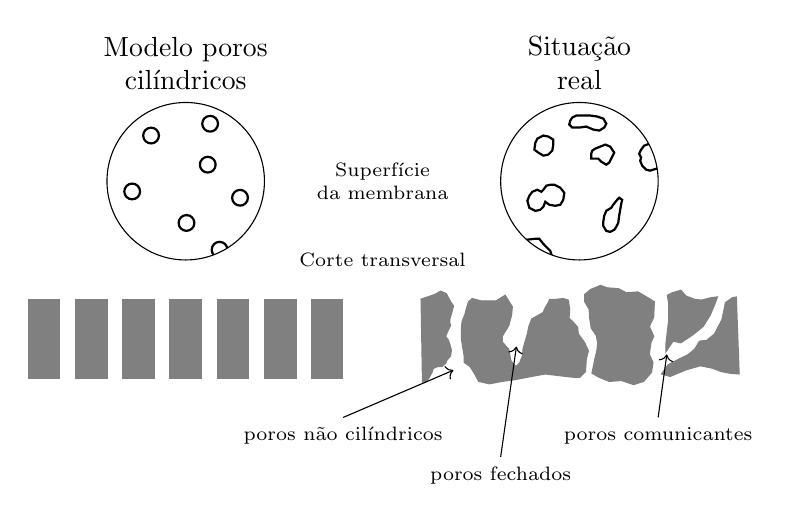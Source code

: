 %!TEX root=testfigum.tex

\begin{tikzpicture}

%\shade[left color=black!3!white, right color=black!5!white] (-1,-1) rectangle (12,10);
%\draw[help lines] (0,-1) grid (11,6);

\filldraw[gray] (1,2) -- (1.4,2) -- (1.4,1) -- (1,1);
\filldraw[gray] (5,2) -- (4.6,2) -- (4.6,1) -- (5,1);
\foreach \x in {1.6,2.2,2.8,3.4,4}
	{
		\filldraw[gray] (\x,1) rectangle (\x+0.4,2);
	}

\filldraw[gray] (5.982,2)--
(6.073,2.031)--
(6.164,2.062)--
(6.237,2.104)--
(6.31,2.073)--
(6.364,1.969)--
(6.401,1.917)--
(6.383,1.844)--
(6.355,1.75)--
(6.355,1.698)--
(6.364,1.667)--
(6.337,1.615)--
(6.319,1.573)--
(6.301,1.531)--
(6.337,1.479)--
(6.355,1.427)--
(6.374,1.354)--
(6.364,1.281)--
(6.319,1.229)--
(6.301,1.188)--
(6.255,1.146)--
(6.2,1.146)--
(6.146,1.125)--
(6.128,1.073)--
(6.1,1.021)--
(6.082,0.99)--
(6.046,0.948)--
(6,0.948);

\filldraw[gray]
(6.638,	2.01)--
(6.592,	1.969)--
(6.565,	1.885)--
(6.547,	1.812)--
(6.51,	1.719)--
(6.501,	1.625)--
(6.501,	1.5)--
(6.519,	1.385)--
(6.538,	1.271)--
(6.538,	1.198)--
(6.611,	1.146)--
(6.665,	1.062)--
(6.72,	0.958)--
(6.856,	0.927)--
(7.021,	0.958)--
(7.175,	0.979)--
(7.394,	1.021)--
(7.567,	1.052)--
(7.74,	1.031)--
(7.923,	1.01)--
(8.005,	1.01)--
(8.077,	1.083)--
(8.087,	1.24)--
(8.114,	1.344)--
(8.068,	1.448)--
(7.986,	1.562)--
(7.977,	1.646)--
(7.913,	1.719)--
(7.868,	1.76)--
(7.877,	1.865)--
(7.859,	1.99)--
(7.795,	2.01)--
(7.704,	2.0)--
(7.622,	2.0)--
(7.604,	1.958)--
(7.567,	1.896)--
(7.54,	1.833)--
(7.467,	1.792)--
(7.394,	1.75)--
(7.358,	1.656)--
(7.339,	1.562)--
(7.312,	1.469)--
(7.285,	1.375)--
(7.276,	1.281)--
(7.239,	1.188)--
(7.194,	1.146)--
(7.13,	1.219)--
(7.103,	1.365)--
(7.021,	1.458)--
(7.021,	1.531)--
(7.103,	1.667)--
(7.139,	1.802)--
(7.148,	1.906)--
(7.057,	2.052)--
(6.939,	1.979)--
(6.756,	1.979)--cycle;

\filldraw[gray]
(8.068,2.062)--
(8.068,1.969)--
(8.123,1.875)--
(8.132,1.75)--
(8.15,1.635)--
(8.214,1.542)--
(8.232,1.448)--
(8.223,1.354)--
(8.196,1.24)--
(8.159,1.062)--
(8.251,1.01)--
(8.378,0.958)--
(8.533,0.969)--
(8.688,0.917)--
(8.816,0.958)--
(8.916,1.073)--
(8.934,1.198)--
(8.888,1.302)--
(8.907,1.448)--
(8.943,1.531)--
(8.888,1.656)--
(8.943,1.771)--
(8.952,1.969)--
(8.852,2.031)--
(8.743,2.094)--
(8.597,2.083)--
(8.497,2.135)--
(8.351,2.146)--
(8.269,2.177)--
(8.141,2.125)--cycle;

\filldraw[gray]
(9.116,2.052)--
(9.134,1.948)--
(9.134,1.74)--
(9.116,1.583)--
(9.098,1.427)--
(9.098,1.333)--
(9.189,1.469)--
(9.289,1.448)--
(9.444,1.552)--
(9.572,1.656)--
(9.663,1.802)--
(9.727,1.958)--
(9.754,2.031)--
(9.672,2.021)--
(9.553,1.99)--
(9.462,2.0)--
(9.353,2.042)--
(9.289,2.115)--
(9.18,2.083)--cycle;

\filldraw[gray]
(10.0,2.031)--
(9.945,2.021)--
(9.854,1.958)--
(9.836,1.865)--
(9.809,1.74)--
(9.717,1.562)--
(9.617,1.479)--
(9.526,1.469)--
(9.462,1.365)--
(9.371,1.292)--
(9.262,1.24)--
(9.125,1.167)--
(9.043,1.052)--
(9.153,1.021)--
(9.353,1.104)--
(9.535,1.156)--
(9.69,1.125)--
(9.8,1.083)--
(9.909,1.062)--
(10.036,1.052);





%
%\foreach \position in {(2.60,4.1),(2.57,3.46),(3.26,3.76),(3.51,3.22),(3,3)}
%		{
%			\draw[thick] \position circle (0.1cm);
%		}


%\draw[thick]
%(5.969,3.724)--
%(5.891,3.684)--
%(5.836,3.643)--
%(5.791,3.612)--
%(5.769,3.582)--
%(5.769,3.541)--
%(5.78,3.5)--
%(5.824,3.469)--
%(5.891,3.48)--
%(5.958,3.5)--
%(6.025,3.51)--
%(6.092,3.49)--
%(6.17,3.48)--
%(6.226,3.49)--
%(6.27,3.52)--
%(6.293,3.561)--
%(6.304,3.602)--
%(6.27,3.633)--
%(6.248,3.674)--
%(6.203,3.694)--
%(6.148,3.714)--
%(6.103,3.724)--
%(6.047,3.724)--cycle;
%\begin{scope}[xshift=0.5cm,yshift=-0.2cm]
%\draw[thick]
%(6.905,3.847)--
%(6.872,3.816)--
%(6.838,3.786)--
%(6.805,3.735)--
%(6.805,3.694)--
%(6.85,3.653)--
%(6.894,3.612)--
%(6.972,3.602)--
%(7.039,3.612)--
%(7.106,3.643)--
%(7.184,3.663)--
%(7.24,3.704)--
%(7.251,3.755)--
%(7.195,3.796)--
%(7.139,3.837)--
%(7.106,3.867)--
%(7.039,3.888)--
%(6.994,3.888)--
%(6.95,3.867)--cycle;
%\end{scope}
%\begin{scope}[xshift=1.2cm,yshift=-0.4cm]
%\draw[thick]
%(6.683,3.265)--
%(6.649,3.224)--
%(6.604,3.184)--
%(6.571,3.153)--
%(6.604,3.112)--
%(6.671,3.112)--
%(6.772,3.143)--
%(6.838,3.163)--
%(6.928,3.184)--
%(7.028,3.194)--
%(7.117,3.174)--
%(7.206,3.194)--
%(7.295,3.235)--
%(7.351,3.286)--
%(7.396,3.326)--
%(7.429,3.378)--
%(7.462,3.429)--
%(7.473,3.48)--
%(7.418,3.52)--
%(7.34,3.531)--
%(7.273,3.52)--
%(7.228,3.48)--
%(7.184,3.449)--
%(7.128,3.418)--
%(7.084,3.378)--
%(7.028,3.378)--
%(6.983,3.357)--
%(6.928,3.347)--
%(6.861,3.347)--
%(6.805,3.337)--
%(6.749,3.316)--
%(6.716,3.286)--cycle;
%\end{scope}
%\begin{scope}[xshift=0cm,yshift=0.5cm]
%\draw[thick]
%(8.242,3.786)--
%(8.131,3.755)--
%(8.053,3.724)--
%(7.997,3.674)--
%(7.964,3.622)--
%(7.941,3.571)--
%(7.953,3.5)--
%(7.975,3.418)--
%(7.997,3.378)--
%(8.075,3.337)--
%(8.153,3.306)--
%(8.22,3.337)--
%(8.265,3.357)--
%(8.287,3.296)--
%(8.343,3.245)--
%(8.409,3.214)--
%(8.476,3.184)--
%(8.577,3.174)--
%(8.666,3.184)--
%(8.71,3.235)--
%(8.766,3.286)--
%(8.788,3.347)--
%(8.799,3.418)--
%(8.777,3.5)--
%(8.721,3.551)--
%(8.643,3.582)--
%(8.554,3.582)--
%(8.488,3.571)--
%(8.409,3.541)--
%(8.409,3.602)--
%(8.387,3.684)--
%(8.354,3.735)--
%(8.309,3.765)--cycle;
%\end{scope}
%
%\begin{scope}[xshift=2.3cm,yshift=2.6cm]
%\draw[clip] (0.7,0.9) circle (1cm);
%\foreach \position in {(0,0.4),(0,1.2),(0,2),(0.4,0),(0.4,0.8),(0.4,1.6),(0.8,0.4),(0.8,1.2),(0.8,2)%
%	,(1.2,0),(1.2,0.8),(1.2,1.6),(1.6,0.4),(1.6,1.2),(1.6,2),(2,0),(2,0.8),(2,1.6)}
%	\draw[thick] \position circle (0.1cm);
%\end{scope}
%%\draw[thick] (1,3)--(5,3) (1,4)--(5,4) (6,3)--(10,3) (6,4)--(10,4);
%%\draw (3,3.5) circle (1cm);
%%\begin{scope}[xshift=2.3cm,yshift=2.6cm]
%%\foreach \position in {(0,0.4),(0,1.2),(0,2),(0.4,0),(0.4,0.8),(0.4,1.6),(0.8,0.4),(0.8,1.2),(0.8,2)%
%%	,(1.2,0),(1.2,0.8),(1.2,1.6),(1.6,0.4),(1.6,1.2),(1.6,2),(2,0),(2,0.8),(2,1.6)}
%%	\draw[thick] \position circle (0.1cm);
%%\end{scope}
%\draw (8,3.5) circle (1cm);
%
%\draw (3,6) circle (1cm);
%\draw (8,6) circle (1cm);
\begin{scope}
\draw[clip] (3,3.5) circle (1cm);
\foreach \position in {(2.32,3.37),(2.56,4.08),(3.31,4.23),(3.28,3.71),(3.01,2.97),(3.43,2.63),(3.69,3.29)}
	\draw[thick] \position circle (0.1cm);
\end{scope}

\begin{scope}
\draw[clip] (8,3.5)circle(1cm);
\draw[thick]
(7.516,3.366)--
(7.466,3.392)--
(7.402,3.366)--
(7.364,3.315)--
(7.339,3.252)--
(7.364,3.162)--
(7.44,3.124)--
(7.504,3.137)--
(7.542,3.175)--
(7.567,3.239)--
(7.618,3.201)--
(7.694,3.188)--
(7.757,3.201)--
(7.795,3.264)--
(7.808,3.353)--
(7.757,3.417)--
(7.681,3.455)--
(7.63,3.455)--
(7.58,3.443)--
(7.542,3.392)--cycle;
\draw[thick]
(8.303,2.984)--
(8.315,3.061)--
(8.341,3.124)--
(8.404,3.162)--
(8.429,3.201)--
(8.48,3.264)--
(8.505,3.29)--
(8.543,3.264)--
(8.531,3.213)--
(8.518,3.137)--
(8.505,3.061)--
(8.493,2.971)--
(8.467,2.92)--
(8.442,2.882)--
(8.391,2.857)--
(8.341,2.869)--
(8.303,2.933)--cycle;
\draw[thick]
(8.163,3.889)--
(8.15,3.85)--
(8.15,3.787)--
(8.188,3.787)--
(8.239,3.787)--
(8.277,3.748)--
(8.341,3.71)--
(8.379,3.736)--
(8.417,3.812)--
(8.442,3.863)--
(8.391,3.939)--
(8.328,3.965)--
(8.264,3.939)--
(8.201,3.914)--cycle;
\draw[thick]
(7.466,4.041)--
(7.44,3.99)--
(7.428,3.901)--
(7.478,3.863)--
(7.542,3.825)--
(7.605,3.838)--
(7.656,3.889)--
(7.668,3.965)--
(7.668,4.029)--
(7.605,4.067)--
(7.542,4.08)--
(7.516,4.067)--cycle;
\draw[thick]
(7.909,4.309)--
(7.884,4.271)--
(7.871,4.22)--
(7.909,4.181)--
(7.998,4.181)--
(8.087,4.194)--
(8.176,4.156)--
(8.252,4.143)--
(8.315,4.181)--
(8.341,4.232)--
(8.303,4.296)--
(8.226,4.322)--
(8.138,4.334)--
(8.011,4.334)--
(7.96,4.334)--cycle;
\draw[thick]
(7.199,2.742)--
(7.313,2.755)--
(7.428,2.768)--
(7.491,2.768)--
(7.542,2.704)--
(7.592,2.653)--
(7.63,2.615)--
(7.656,2.538)--
(7.643,2.424);
\draw[thick]
(8.975,3.978)--
(8.899,3.978)--
(8.822,3.952)--
(8.784,3.901)--
(8.759,3.85)--
(8.784,3.799)--
(8.772,3.761)--
(8.797,3.697)--
(8.848,3.647)--
(8.899,3.634)--
(8.975,3.659)--
(9.051,3.685)--
(9.101,3.736);
\end{scope}

\node[align=center,font=\scriptsize] at (5.5,3.5) {Superfície\\ da membrana};
\node[font=\scriptsize] at (5.5,2.5) {Corte transversal};

\node[align=center] at (3,5) {Modelo poros\\cilíndricos};
\node[align=center] at (8,5) {Situação \\ real};

\node[below,font=\scriptsize] at (5,0.5) {poros não cilíndricos};
\node[below,font=\scriptsize] at (7,0) {poros fechados};
\node[below,font=\scriptsize] at (9,0.5) {poros comunicantes};
\draw[->] (5,0.5) -- (6.4,1.1);
\draw[->] (7,0) -- (7.2,1.4);
\draw[->] (9,0.5) -- (9.11,1.3);




\end{tikzpicture}